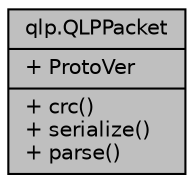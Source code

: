 digraph "qlp.QLPPacket"
{
 // LATEX_PDF_SIZE
  edge [fontname="Helvetica",fontsize="10",labelfontname="Helvetica",labelfontsize="10"];
  node [fontname="Helvetica",fontsize="10",shape=record];
  Node1 [label="{qlp.QLPPacket\n|+ ProtoVer\l|+ crc()\l+ serialize()\l+ parse()\l}",height=0.2,width=0.4,color="black", fillcolor="grey75", style="filled", fontcolor="black",tooltip=" "];
}
